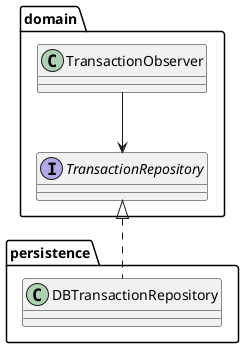 @startuml

package domain {
    class TransactionObserver
    
    interface TransactionRepository
}

package persistence {
    class DBTransactionRepository implements domain.TransactionRepository
}

TransactionObserver --> TransactionRepository

@enduml
